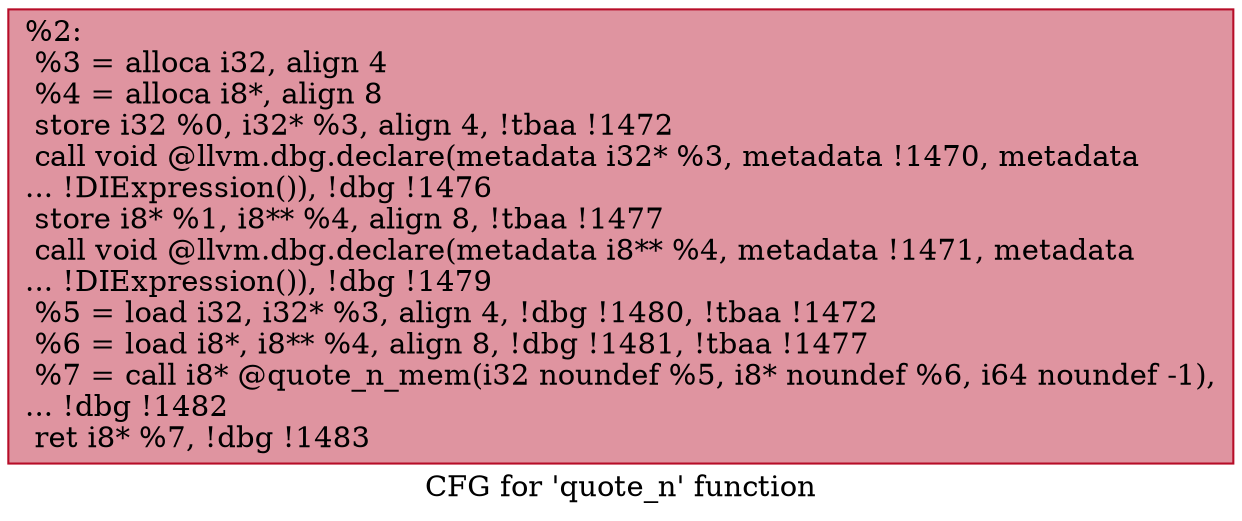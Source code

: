 digraph "CFG for 'quote_n' function" {
	label="CFG for 'quote_n' function";

	Node0x1110140 [shape=record,color="#b70d28ff", style=filled, fillcolor="#b70d2870",label="{%2:\l  %3 = alloca i32, align 4\l  %4 = alloca i8*, align 8\l  store i32 %0, i32* %3, align 4, !tbaa !1472\l  call void @llvm.dbg.declare(metadata i32* %3, metadata !1470, metadata\l... !DIExpression()), !dbg !1476\l  store i8* %1, i8** %4, align 8, !tbaa !1477\l  call void @llvm.dbg.declare(metadata i8** %4, metadata !1471, metadata\l... !DIExpression()), !dbg !1479\l  %5 = load i32, i32* %3, align 4, !dbg !1480, !tbaa !1472\l  %6 = load i8*, i8** %4, align 8, !dbg !1481, !tbaa !1477\l  %7 = call i8* @quote_n_mem(i32 noundef %5, i8* noundef %6, i64 noundef -1),\l... !dbg !1482\l  ret i8* %7, !dbg !1483\l}"];
}
